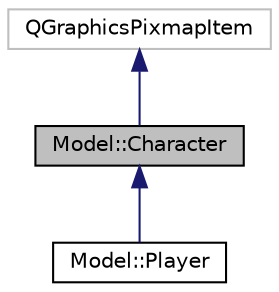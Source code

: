 digraph "Model::Character"
{
 // LATEX_PDF_SIZE
  edge [fontname="Helvetica",fontsize="10",labelfontname="Helvetica",labelfontsize="10"];
  node [fontname="Helvetica",fontsize="10",shape=record];
  Node1 [label="Model::Character",height=0.2,width=0.4,color="black", fillcolor="grey75", style="filled", fontcolor="black",tooltip="The Character class - defines items on the map @inherits GraphicsPixmapItem."];
  Node2 -> Node1 [dir="back",color="midnightblue",fontsize="10",style="solid",fontname="Helvetica"];
  Node2 [label="QGraphicsPixmapItem",height=0.2,width=0.4,color="grey75", fillcolor="white", style="filled",tooltip=" "];
  Node1 -> Node3 [dir="back",color="midnightblue",fontsize="10",style="solid",fontname="Helvetica"];
  Node3 [label="Model::Player",height=0.2,width=0.4,color="black", fillcolor="white", style="filled",URL="$class_model_1_1_player.html",tooltip="The Player class - define our main player @inherits Charactor @inherits IActor."];
}
